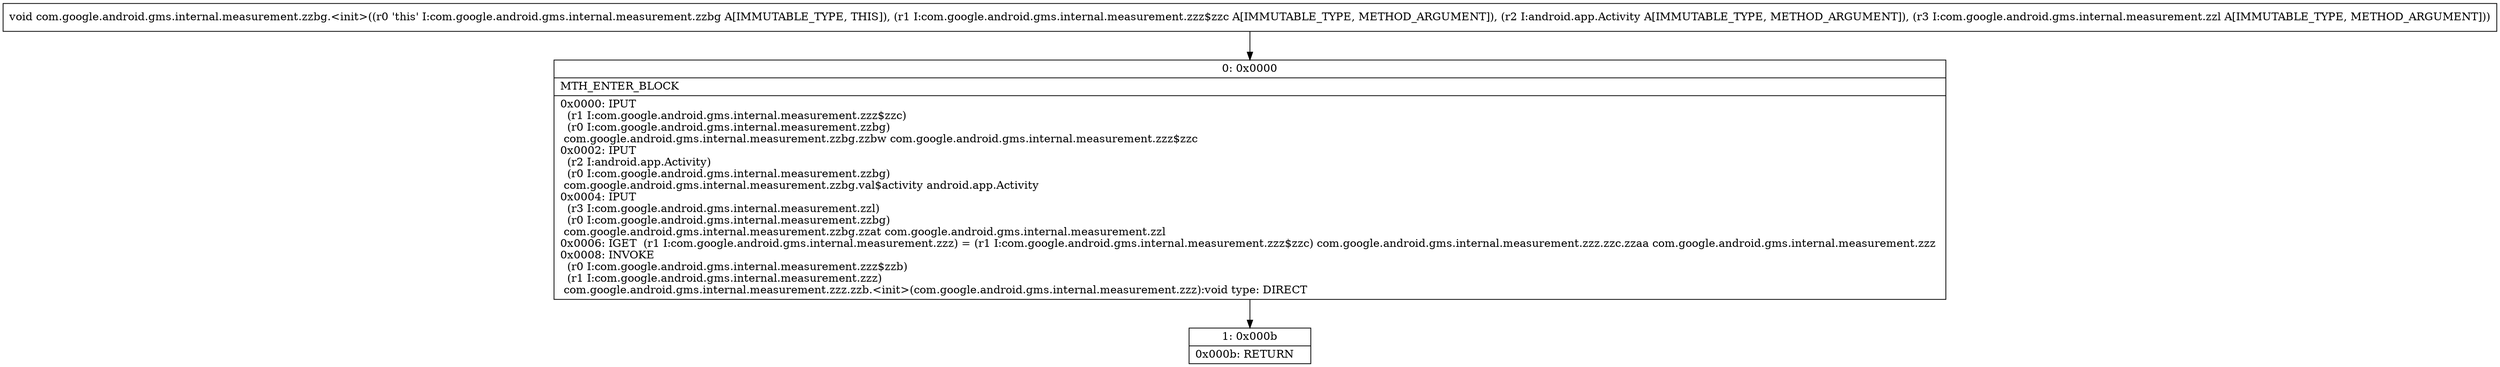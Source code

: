 digraph "CFG forcom.google.android.gms.internal.measurement.zzbg.\<init\>(Lcom\/google\/android\/gms\/internal\/measurement\/zzz$zzc;Landroid\/app\/Activity;Lcom\/google\/android\/gms\/internal\/measurement\/zzl;)V" {
Node_0 [shape=record,label="{0\:\ 0x0000|MTH_ENTER_BLOCK\l|0x0000: IPUT  \l  (r1 I:com.google.android.gms.internal.measurement.zzz$zzc)\l  (r0 I:com.google.android.gms.internal.measurement.zzbg)\l com.google.android.gms.internal.measurement.zzbg.zzbw com.google.android.gms.internal.measurement.zzz$zzc \l0x0002: IPUT  \l  (r2 I:android.app.Activity)\l  (r0 I:com.google.android.gms.internal.measurement.zzbg)\l com.google.android.gms.internal.measurement.zzbg.val$activity android.app.Activity \l0x0004: IPUT  \l  (r3 I:com.google.android.gms.internal.measurement.zzl)\l  (r0 I:com.google.android.gms.internal.measurement.zzbg)\l com.google.android.gms.internal.measurement.zzbg.zzat com.google.android.gms.internal.measurement.zzl \l0x0006: IGET  (r1 I:com.google.android.gms.internal.measurement.zzz) = (r1 I:com.google.android.gms.internal.measurement.zzz$zzc) com.google.android.gms.internal.measurement.zzz.zzc.zzaa com.google.android.gms.internal.measurement.zzz \l0x0008: INVOKE  \l  (r0 I:com.google.android.gms.internal.measurement.zzz$zzb)\l  (r1 I:com.google.android.gms.internal.measurement.zzz)\l com.google.android.gms.internal.measurement.zzz.zzb.\<init\>(com.google.android.gms.internal.measurement.zzz):void type: DIRECT \l}"];
Node_1 [shape=record,label="{1\:\ 0x000b|0x000b: RETURN   \l}"];
MethodNode[shape=record,label="{void com.google.android.gms.internal.measurement.zzbg.\<init\>((r0 'this' I:com.google.android.gms.internal.measurement.zzbg A[IMMUTABLE_TYPE, THIS]), (r1 I:com.google.android.gms.internal.measurement.zzz$zzc A[IMMUTABLE_TYPE, METHOD_ARGUMENT]), (r2 I:android.app.Activity A[IMMUTABLE_TYPE, METHOD_ARGUMENT]), (r3 I:com.google.android.gms.internal.measurement.zzl A[IMMUTABLE_TYPE, METHOD_ARGUMENT])) }"];
MethodNode -> Node_0;
Node_0 -> Node_1;
}

